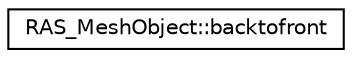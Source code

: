 digraph G
{
  edge [fontname="Helvetica",fontsize="10",labelfontname="Helvetica",labelfontsize="10"];
  node [fontname="Helvetica",fontsize="10",shape=record];
  rankdir=LR;
  Node1 [label="RAS_MeshObject::backtofront",height=0.2,width=0.4,color="black", fillcolor="white", style="filled",URL="$d7/d8e/structRAS__MeshObject_1_1backtofront.html"];
}
